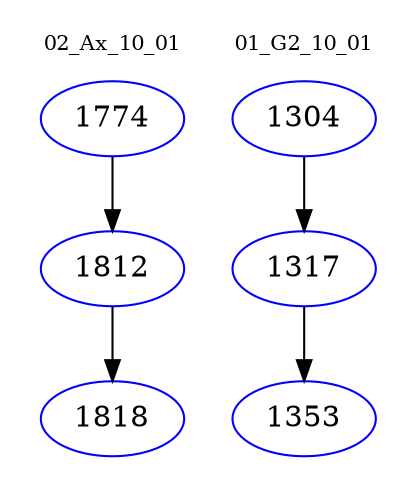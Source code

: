 digraph{
subgraph cluster_0 {
color = white
label = "02_Ax_10_01";
fontsize=10;
T0_1774 [label="1774", color="blue"]
T0_1774 -> T0_1812 [color="black"]
T0_1812 [label="1812", color="blue"]
T0_1812 -> T0_1818 [color="black"]
T0_1818 [label="1818", color="blue"]
}
subgraph cluster_1 {
color = white
label = "01_G2_10_01";
fontsize=10;
T1_1304 [label="1304", color="blue"]
T1_1304 -> T1_1317 [color="black"]
T1_1317 [label="1317", color="blue"]
T1_1317 -> T1_1353 [color="black"]
T1_1353 [label="1353", color="blue"]
}
}
